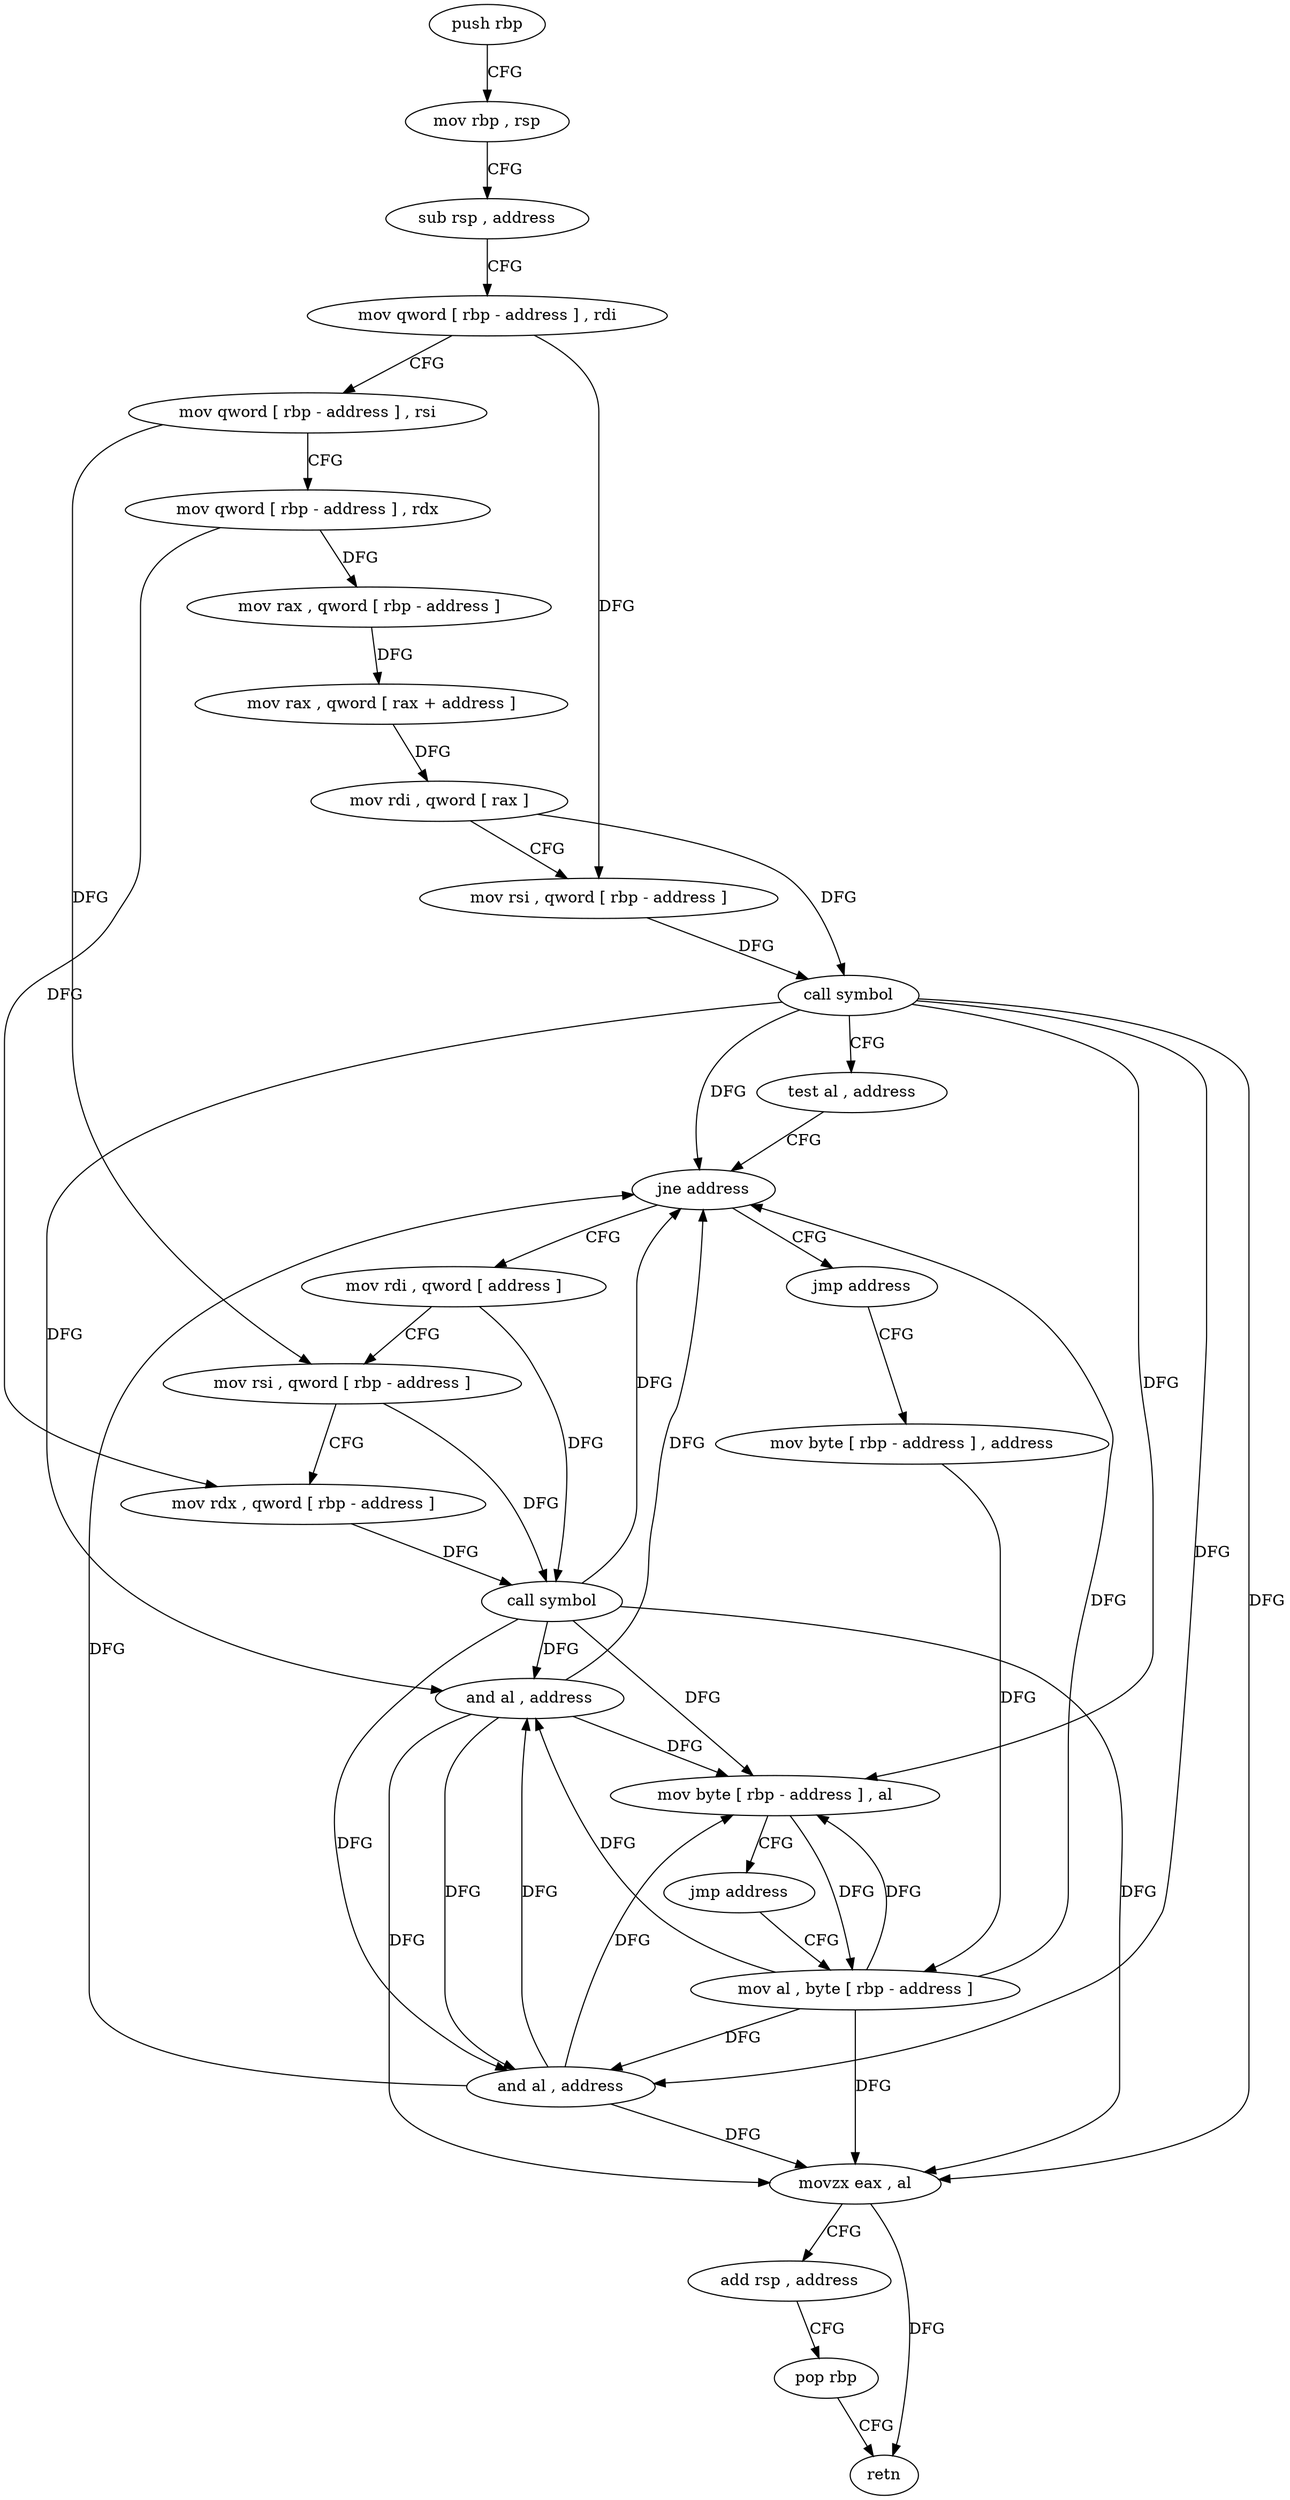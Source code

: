 digraph "func" {
"4219520" [label = "push rbp" ]
"4219521" [label = "mov rbp , rsp" ]
"4219524" [label = "sub rsp , address" ]
"4219528" [label = "mov qword [ rbp - address ] , rdi" ]
"4219532" [label = "mov qword [ rbp - address ] , rsi" ]
"4219536" [label = "mov qword [ rbp - address ] , rdx" ]
"4219540" [label = "mov rax , qword [ rbp - address ]" ]
"4219544" [label = "mov rax , qword [ rax + address ]" ]
"4219551" [label = "mov rdi , qword [ rax ]" ]
"4219554" [label = "mov rsi , qword [ rbp - address ]" ]
"4219558" [label = "call symbol" ]
"4219563" [label = "test al , address" ]
"4219565" [label = "jne address" ]
"4219576" [label = "mov rdi , qword [ address ]" ]
"4219571" [label = "jmp address" ]
"4219584" [label = "mov rsi , qword [ rbp - address ]" ]
"4219588" [label = "mov rdx , qword [ rbp - address ]" ]
"4219592" [label = "call symbol" ]
"4219597" [label = "and al , address" ]
"4219599" [label = "mov byte [ rbp - address ] , al" ]
"4219602" [label = "jmp address" ]
"4219611" [label = "mov al , byte [ rbp - address ]" ]
"4219607" [label = "mov byte [ rbp - address ] , address" ]
"4219614" [label = "and al , address" ]
"4219616" [label = "movzx eax , al" ]
"4219619" [label = "add rsp , address" ]
"4219623" [label = "pop rbp" ]
"4219624" [label = "retn" ]
"4219520" -> "4219521" [ label = "CFG" ]
"4219521" -> "4219524" [ label = "CFG" ]
"4219524" -> "4219528" [ label = "CFG" ]
"4219528" -> "4219532" [ label = "CFG" ]
"4219528" -> "4219554" [ label = "DFG" ]
"4219532" -> "4219536" [ label = "CFG" ]
"4219532" -> "4219584" [ label = "DFG" ]
"4219536" -> "4219540" [ label = "DFG" ]
"4219536" -> "4219588" [ label = "DFG" ]
"4219540" -> "4219544" [ label = "DFG" ]
"4219544" -> "4219551" [ label = "DFG" ]
"4219551" -> "4219554" [ label = "CFG" ]
"4219551" -> "4219558" [ label = "DFG" ]
"4219554" -> "4219558" [ label = "DFG" ]
"4219558" -> "4219563" [ label = "CFG" ]
"4219558" -> "4219565" [ label = "DFG" ]
"4219558" -> "4219597" [ label = "DFG" ]
"4219558" -> "4219599" [ label = "DFG" ]
"4219558" -> "4219614" [ label = "DFG" ]
"4219558" -> "4219616" [ label = "DFG" ]
"4219563" -> "4219565" [ label = "CFG" ]
"4219565" -> "4219576" [ label = "CFG" ]
"4219565" -> "4219571" [ label = "CFG" ]
"4219576" -> "4219584" [ label = "CFG" ]
"4219576" -> "4219592" [ label = "DFG" ]
"4219571" -> "4219607" [ label = "CFG" ]
"4219584" -> "4219588" [ label = "CFG" ]
"4219584" -> "4219592" [ label = "DFG" ]
"4219588" -> "4219592" [ label = "DFG" ]
"4219592" -> "4219597" [ label = "DFG" ]
"4219592" -> "4219565" [ label = "DFG" ]
"4219592" -> "4219599" [ label = "DFG" ]
"4219592" -> "4219614" [ label = "DFG" ]
"4219592" -> "4219616" [ label = "DFG" ]
"4219597" -> "4219599" [ label = "DFG" ]
"4219597" -> "4219565" [ label = "DFG" ]
"4219597" -> "4219614" [ label = "DFG" ]
"4219597" -> "4219616" [ label = "DFG" ]
"4219599" -> "4219602" [ label = "CFG" ]
"4219599" -> "4219611" [ label = "DFG" ]
"4219602" -> "4219611" [ label = "CFG" ]
"4219611" -> "4219614" [ label = "DFG" ]
"4219611" -> "4219565" [ label = "DFG" ]
"4219611" -> "4219597" [ label = "DFG" ]
"4219611" -> "4219599" [ label = "DFG" ]
"4219611" -> "4219616" [ label = "DFG" ]
"4219607" -> "4219611" [ label = "DFG" ]
"4219614" -> "4219616" [ label = "DFG" ]
"4219614" -> "4219565" [ label = "DFG" ]
"4219614" -> "4219597" [ label = "DFG" ]
"4219614" -> "4219599" [ label = "DFG" ]
"4219616" -> "4219619" [ label = "CFG" ]
"4219616" -> "4219624" [ label = "DFG" ]
"4219619" -> "4219623" [ label = "CFG" ]
"4219623" -> "4219624" [ label = "CFG" ]
}
